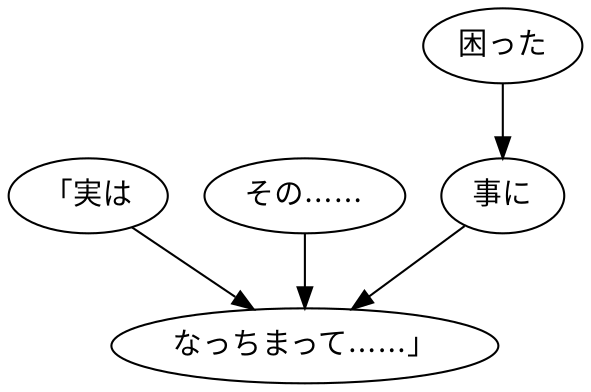 digraph graph7264 {
	node0 [label="「実は"];
	node1 [label="その……"];
	node2 [label="困った"];
	node3 [label="事に"];
	node4 [label="なっちまって……」"];
	node0 -> node4;
	node1 -> node4;
	node2 -> node3;
	node3 -> node4;
}
